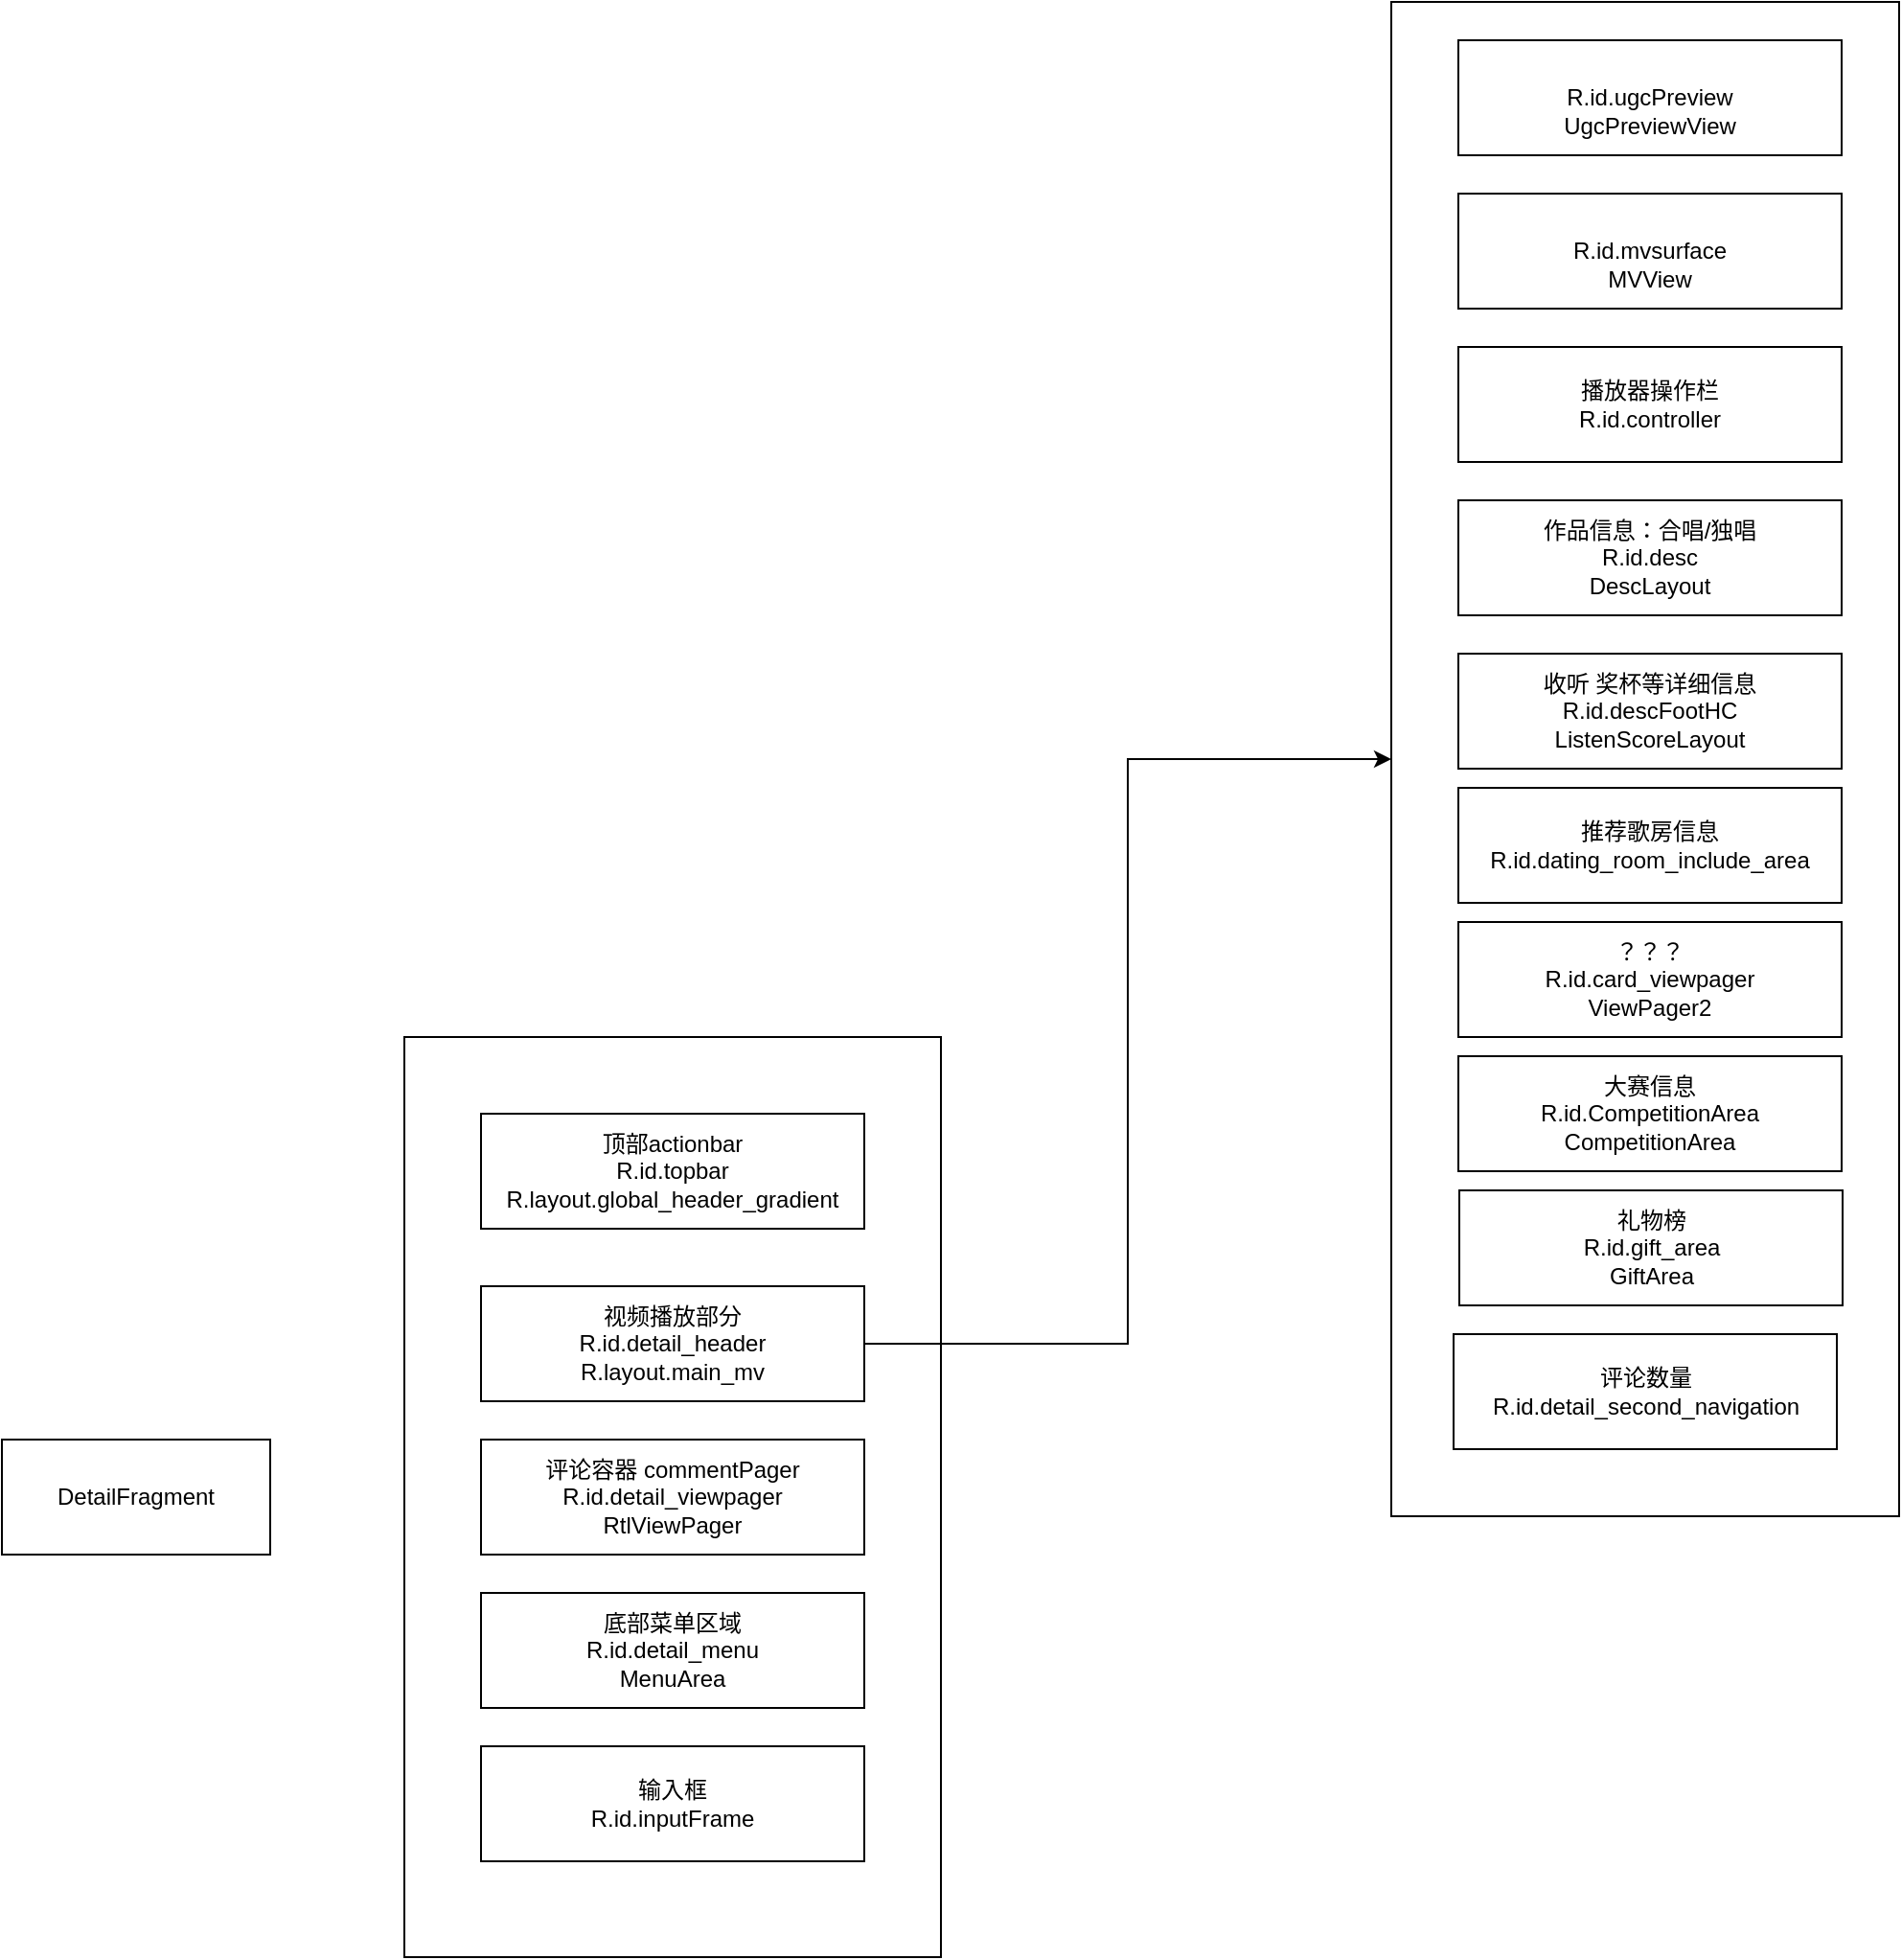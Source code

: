 <mxfile version="13.7.4" type="github"><diagram id="LmrsHxVhBYgq4WUYElES" name="Page-1"><mxGraphModel dx="1108" dy="1803" grid="1" gridSize="10" guides="1" tooltips="1" connect="1" arrows="1" fold="1" page="1" pageScale="1" pageWidth="827" pageHeight="1169" math="0" shadow="0"><root><mxCell id="0"/><mxCell id="1" parent="0"/><mxCell id="d7ogqGV-LD6EiXBvH1la-7" value="DetailFragment" style="rounded=0;whiteSpace=wrap;html=1;" vertex="1" parent="1"><mxGeometry x="90" y="330" width="140" height="60" as="geometry"/></mxCell><mxCell id="d7ogqGV-LD6EiXBvH1la-25" value="" style="group" vertex="1" connectable="0" parent="1"><mxGeometry x="815" y="-420" width="265" height="790" as="geometry"/></mxCell><mxCell id="d7ogqGV-LD6EiXBvH1la-14" value="" style="rounded=0;whiteSpace=wrap;html=1;" vertex="1" parent="d7ogqGV-LD6EiXBvH1la-25"><mxGeometry width="265" height="790" as="geometry"/></mxCell><mxCell id="d7ogqGV-LD6EiXBvH1la-15" value="&lt;br&gt;R.id.ugcPreview&lt;br&gt;UgcPreviewView" style="rounded=0;whiteSpace=wrap;html=1;" vertex="1" parent="d7ogqGV-LD6EiXBvH1la-25"><mxGeometry x="35" y="20" width="200" height="60" as="geometry"/></mxCell><mxCell id="d7ogqGV-LD6EiXBvH1la-16" value="&lt;br&gt;R.id.mvsurface&lt;br&gt;MVView" style="rounded=0;whiteSpace=wrap;html=1;" vertex="1" parent="d7ogqGV-LD6EiXBvH1la-25"><mxGeometry x="35" y="100" width="200" height="60" as="geometry"/></mxCell><mxCell id="d7ogqGV-LD6EiXBvH1la-17" value="作品信息：合唱/独唱&lt;br&gt;R.id.desc&lt;br&gt;DescLayout" style="rounded=0;whiteSpace=wrap;html=1;" vertex="1" parent="d7ogqGV-LD6EiXBvH1la-25"><mxGeometry x="35" y="260" width="200" height="60" as="geometry"/></mxCell><mxCell id="d7ogqGV-LD6EiXBvH1la-18" value="收听 奖杯等详细信息&lt;br&gt;R.id.descFootHC&lt;br&gt;ListenScoreLayout" style="rounded=0;whiteSpace=wrap;html=1;" vertex="1" parent="d7ogqGV-LD6EiXBvH1la-25"><mxGeometry x="35" y="340" width="200" height="60" as="geometry"/></mxCell><mxCell id="d7ogqGV-LD6EiXBvH1la-19" value="推荐歌房信息&lt;br&gt;R.id.dating_room_include_area" style="rounded=0;whiteSpace=wrap;html=1;" vertex="1" parent="d7ogqGV-LD6EiXBvH1la-25"><mxGeometry x="35" y="410" width="200" height="60" as="geometry"/></mxCell><mxCell id="d7ogqGV-LD6EiXBvH1la-20" value="播放器操作栏&lt;br&gt;R.id.controller" style="rounded=0;whiteSpace=wrap;html=1;" vertex="1" parent="d7ogqGV-LD6EiXBvH1la-25"><mxGeometry x="35" y="180" width="200" height="60" as="geometry"/></mxCell><mxCell id="d7ogqGV-LD6EiXBvH1la-21" value="？？？&lt;br&gt;R.id.card_viewpager&lt;br&gt;ViewPager2" style="rounded=0;whiteSpace=wrap;html=1;" vertex="1" parent="d7ogqGV-LD6EiXBvH1la-25"><mxGeometry x="35" y="480" width="200" height="60" as="geometry"/></mxCell><mxCell id="d7ogqGV-LD6EiXBvH1la-22" value="大赛信息&lt;br&gt;R.id.CompetitionArea&lt;br&gt;CompetitionArea" style="rounded=0;whiteSpace=wrap;html=1;" vertex="1" parent="d7ogqGV-LD6EiXBvH1la-25"><mxGeometry x="35" y="550" width="200" height="60" as="geometry"/></mxCell><mxCell id="d7ogqGV-LD6EiXBvH1la-23" value="礼物榜&lt;br&gt;R.id.gift_area&lt;br&gt;GiftArea" style="rounded=0;whiteSpace=wrap;html=1;" vertex="1" parent="d7ogqGV-LD6EiXBvH1la-25"><mxGeometry x="35.5" y="620" width="200" height="60" as="geometry"/></mxCell><mxCell id="d7ogqGV-LD6EiXBvH1la-24" value="评论数量&lt;br&gt;R.id.detail_second_navigation" style="rounded=0;whiteSpace=wrap;html=1;" vertex="1" parent="d7ogqGV-LD6EiXBvH1la-25"><mxGeometry x="32.5" y="695" width="200" height="60" as="geometry"/></mxCell><mxCell id="d7ogqGV-LD6EiXBvH1la-26" value="" style="group" vertex="1" connectable="0" parent="1"><mxGeometry x="300" y="120" width="280" height="480" as="geometry"/></mxCell><mxCell id="d7ogqGV-LD6EiXBvH1la-13" value="" style="rounded=0;whiteSpace=wrap;html=1;" vertex="1" parent="d7ogqGV-LD6EiXBvH1la-26"><mxGeometry width="280" height="480" as="geometry"/></mxCell><mxCell id="d7ogqGV-LD6EiXBvH1la-5" value="顶部actionbar&lt;br&gt;R.id.topbar&lt;br&gt;R.layout.global_header_gradient" style="rounded=0;whiteSpace=wrap;html=1;" vertex="1" parent="d7ogqGV-LD6EiXBvH1la-26"><mxGeometry x="40" y="40" width="200" height="60" as="geometry"/></mxCell><mxCell id="d7ogqGV-LD6EiXBvH1la-6" value="底部菜单区域&lt;br&gt;R.id.detail_menu&lt;br&gt;MenuArea" style="rounded=0;whiteSpace=wrap;html=1;" vertex="1" parent="d7ogqGV-LD6EiXBvH1la-26"><mxGeometry x="40" y="290" width="200" height="60" as="geometry"/></mxCell><mxCell id="d7ogqGV-LD6EiXBvH1la-8" value="视频播放部分&lt;br&gt;R.id.detail_header&lt;br&gt;R.layout.main_mv" style="rounded=0;whiteSpace=wrap;html=1;" vertex="1" parent="d7ogqGV-LD6EiXBvH1la-26"><mxGeometry x="40" y="130" width="200" height="60" as="geometry"/></mxCell><mxCell id="d7ogqGV-LD6EiXBvH1la-9" value="评论容器&amp;nbsp;commentPager&lt;br&gt;R.id.detail_viewpager&lt;br&gt;RtlViewPager" style="rounded=0;whiteSpace=wrap;html=1;" vertex="1" parent="d7ogqGV-LD6EiXBvH1la-26"><mxGeometry x="40" y="210" width="200" height="60" as="geometry"/></mxCell><mxCell id="d7ogqGV-LD6EiXBvH1la-10" value="输入框&lt;br&gt;R.id.inputFrame" style="rounded=0;whiteSpace=wrap;html=1;" vertex="1" parent="d7ogqGV-LD6EiXBvH1la-26"><mxGeometry x="40" y="370" width="200" height="60" as="geometry"/></mxCell><mxCell id="d7ogqGV-LD6EiXBvH1la-27" style="edgeStyle=orthogonalEdgeStyle;rounded=0;orthogonalLoop=1;jettySize=auto;html=1;" edge="1" parent="1" source="d7ogqGV-LD6EiXBvH1la-8" target="d7ogqGV-LD6EiXBvH1la-14"><mxGeometry relative="1" as="geometry"/></mxCell></root></mxGraphModel></diagram></mxfile>